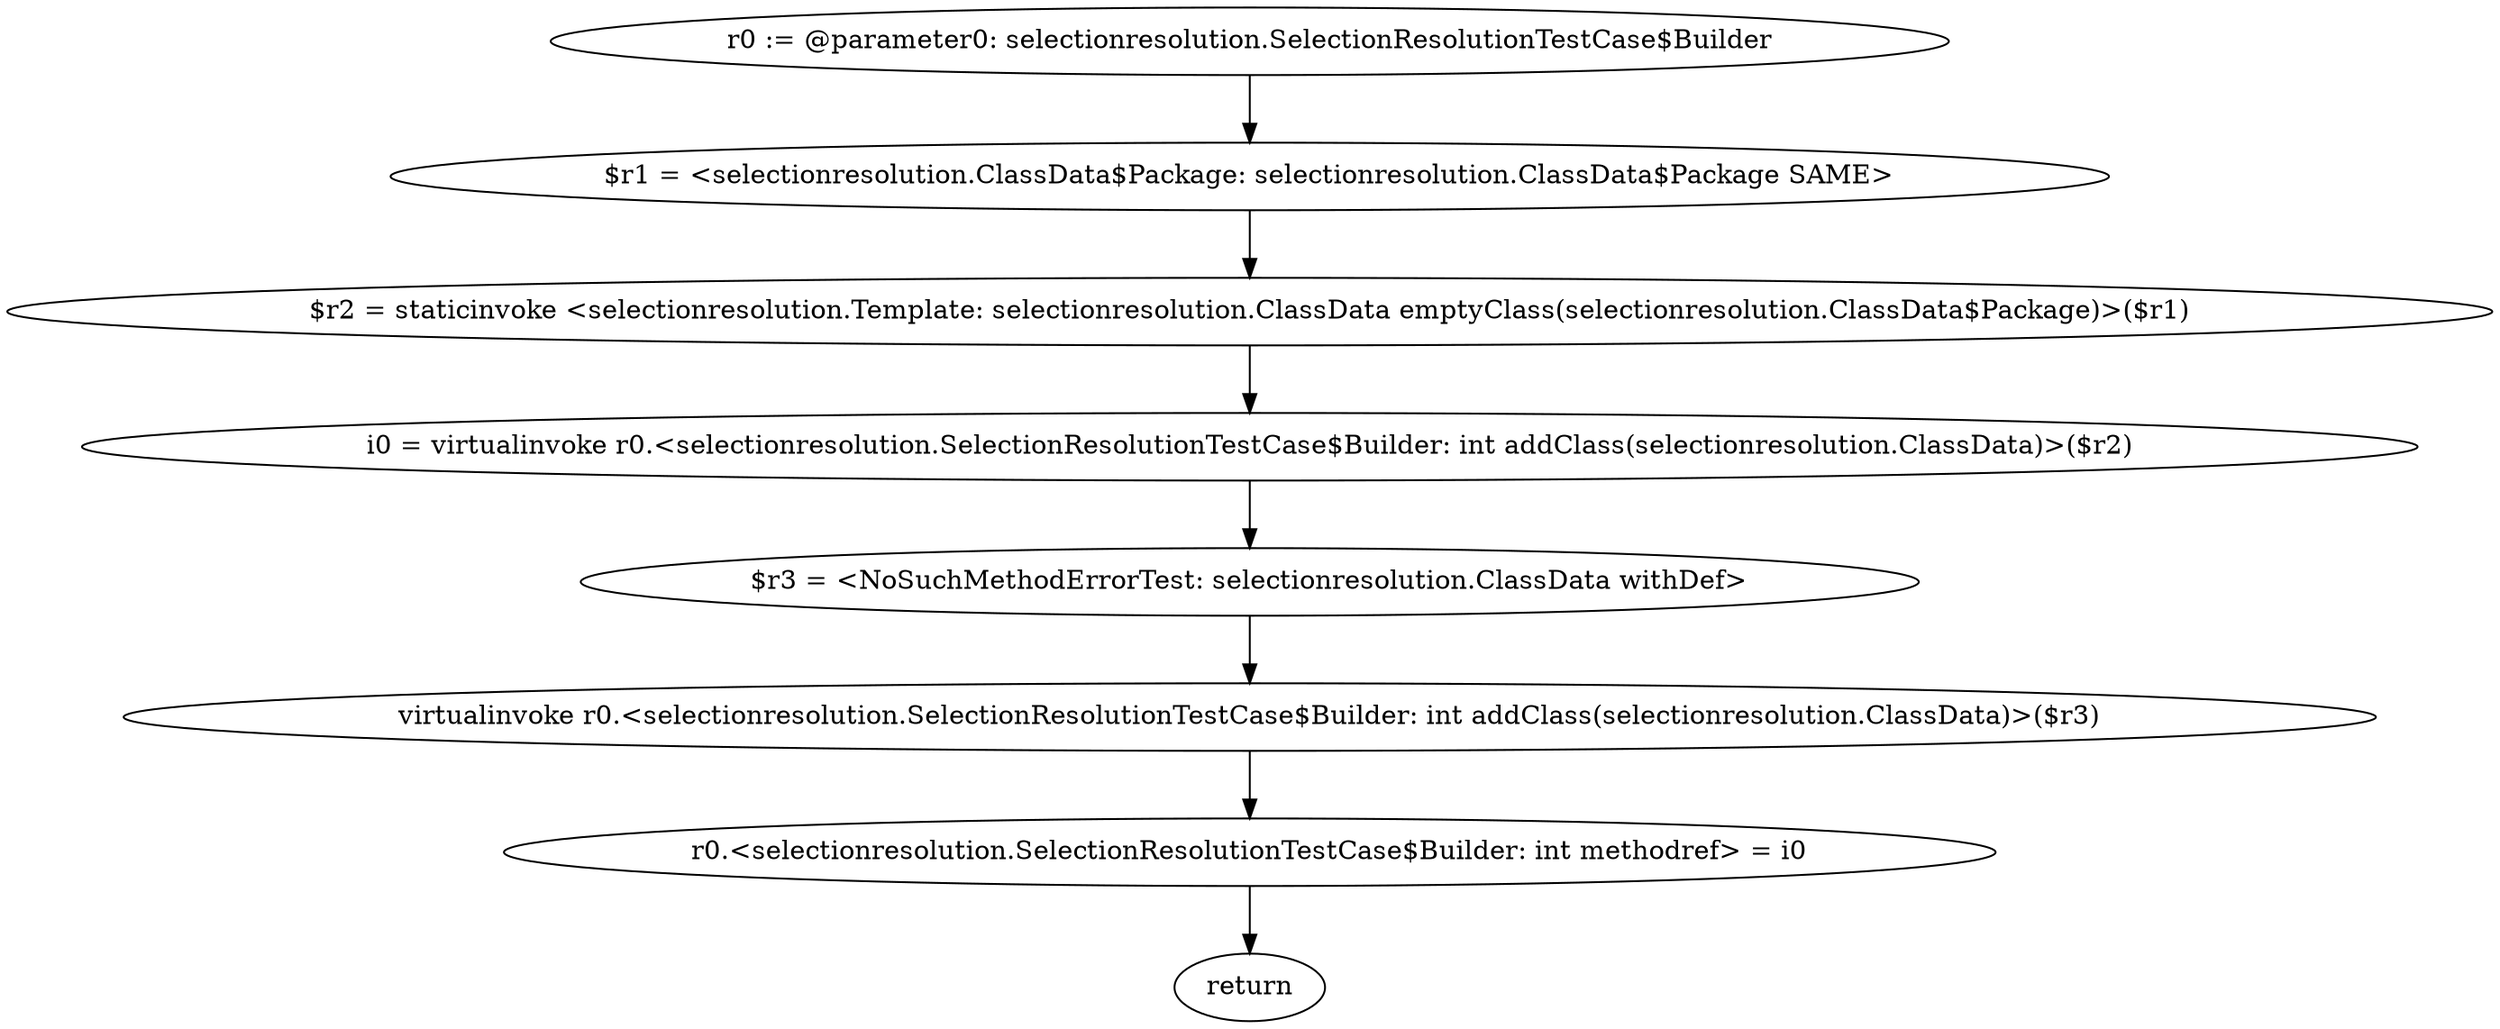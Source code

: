 digraph "unitGraph" {
    "r0 := @parameter0: selectionresolution.SelectionResolutionTestCase$Builder"
    "$r1 = <selectionresolution.ClassData$Package: selectionresolution.ClassData$Package SAME>"
    "$r2 = staticinvoke <selectionresolution.Template: selectionresolution.ClassData emptyClass(selectionresolution.ClassData$Package)>($r1)"
    "i0 = virtualinvoke r0.<selectionresolution.SelectionResolutionTestCase$Builder: int addClass(selectionresolution.ClassData)>($r2)"
    "$r3 = <NoSuchMethodErrorTest: selectionresolution.ClassData withDef>"
    "virtualinvoke r0.<selectionresolution.SelectionResolutionTestCase$Builder: int addClass(selectionresolution.ClassData)>($r3)"
    "r0.<selectionresolution.SelectionResolutionTestCase$Builder: int methodref> = i0"
    "return"
    "r0 := @parameter0: selectionresolution.SelectionResolutionTestCase$Builder"->"$r1 = <selectionresolution.ClassData$Package: selectionresolution.ClassData$Package SAME>";
    "$r1 = <selectionresolution.ClassData$Package: selectionresolution.ClassData$Package SAME>"->"$r2 = staticinvoke <selectionresolution.Template: selectionresolution.ClassData emptyClass(selectionresolution.ClassData$Package)>($r1)";
    "$r2 = staticinvoke <selectionresolution.Template: selectionresolution.ClassData emptyClass(selectionresolution.ClassData$Package)>($r1)"->"i0 = virtualinvoke r0.<selectionresolution.SelectionResolutionTestCase$Builder: int addClass(selectionresolution.ClassData)>($r2)";
    "i0 = virtualinvoke r0.<selectionresolution.SelectionResolutionTestCase$Builder: int addClass(selectionresolution.ClassData)>($r2)"->"$r3 = <NoSuchMethodErrorTest: selectionresolution.ClassData withDef>";
    "$r3 = <NoSuchMethodErrorTest: selectionresolution.ClassData withDef>"->"virtualinvoke r0.<selectionresolution.SelectionResolutionTestCase$Builder: int addClass(selectionresolution.ClassData)>($r3)";
    "virtualinvoke r0.<selectionresolution.SelectionResolutionTestCase$Builder: int addClass(selectionresolution.ClassData)>($r3)"->"r0.<selectionresolution.SelectionResolutionTestCase$Builder: int methodref> = i0";
    "r0.<selectionresolution.SelectionResolutionTestCase$Builder: int methodref> = i0"->"return";
}
